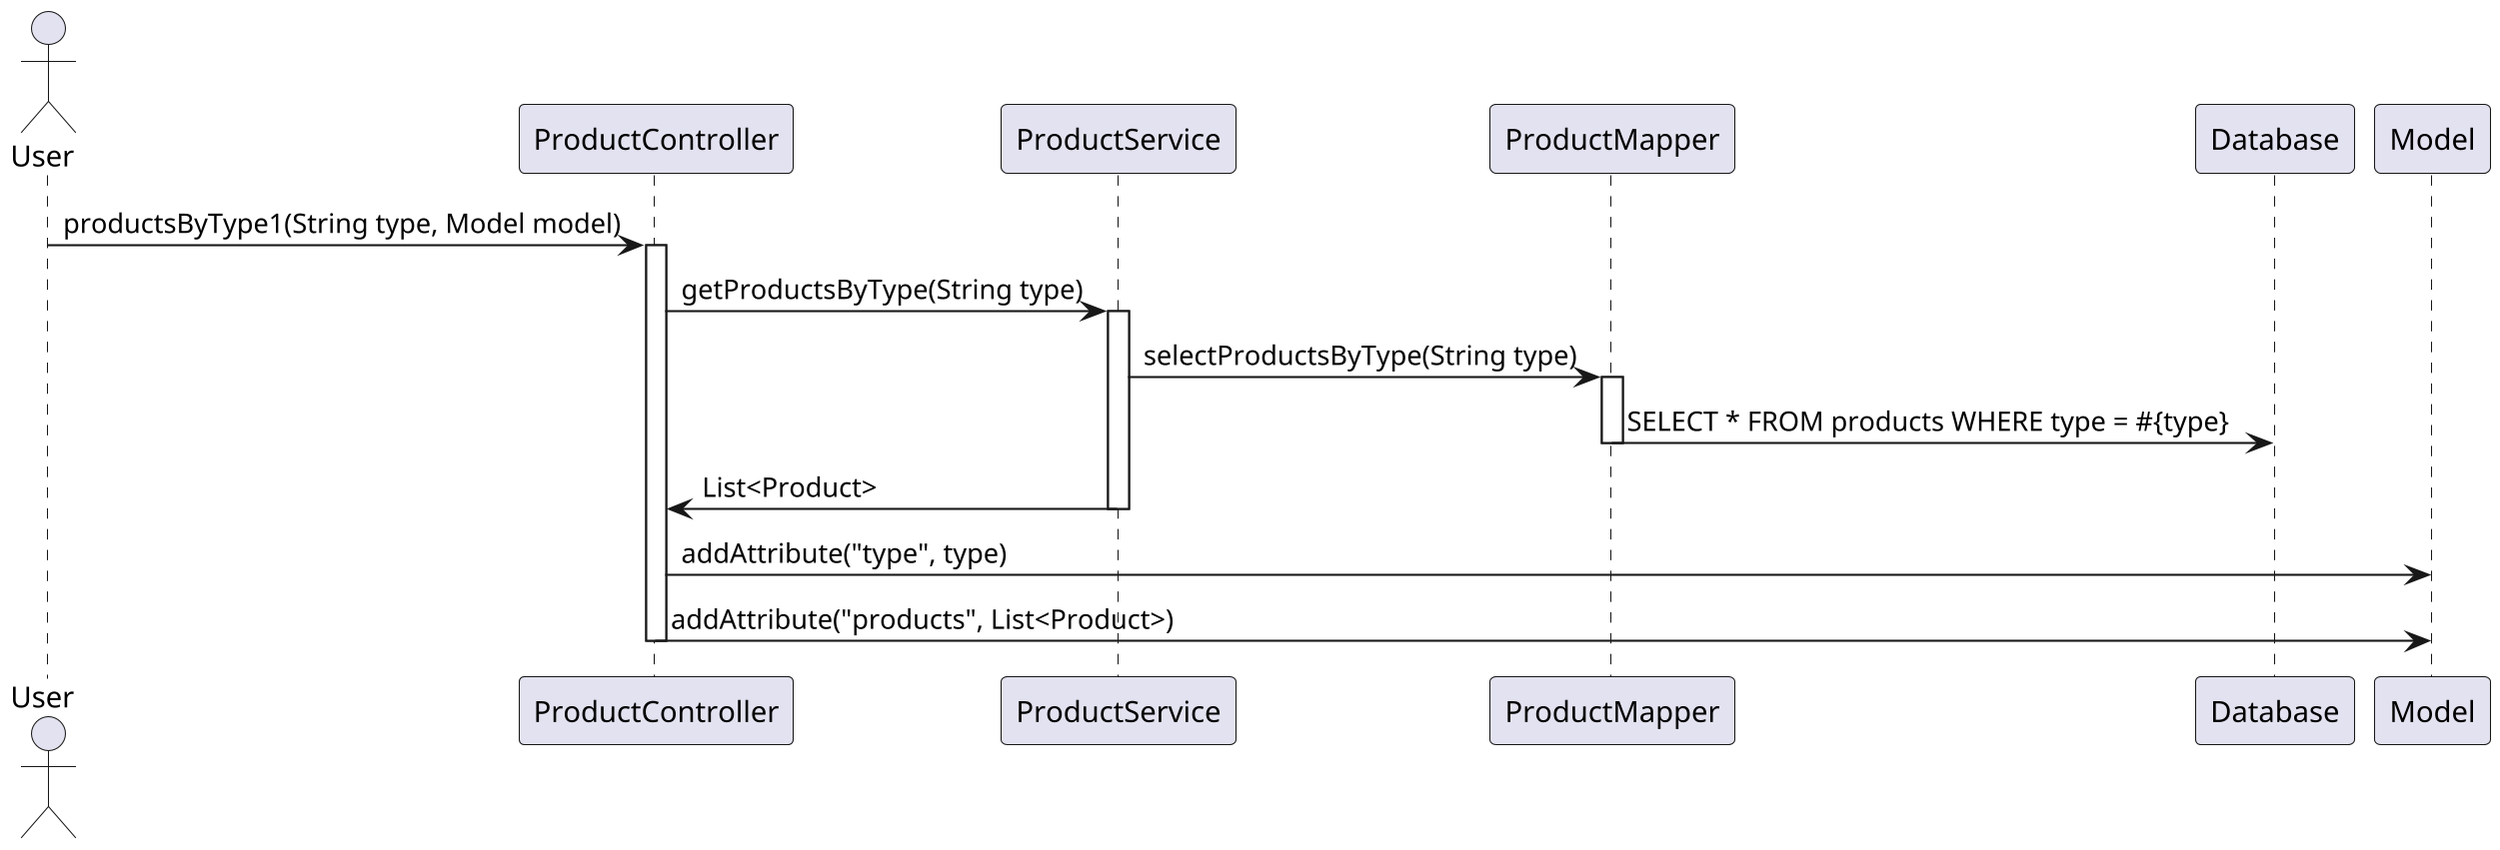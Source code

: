 @startuml
skinparam dpi 200

actor User

User -> ProductController : productsByType1(String type, Model model)
activate ProductController

ProductController -> ProductService : getProductsByType(String type)
activate ProductService

ProductService -> ProductMapper : selectProductsByType(String type)
activate ProductMapper
ProductMapper -> Database : SELECT * FROM products WHERE type = #{type}
deactivate ProductMapper

ProductService -> ProductController : List<Product>
deactivate ProductService

ProductController -> Model : addAttribute("type", type)
ProductController -> Model : addAttribute("products", List<Product>)
deactivate ProductController

@enduml